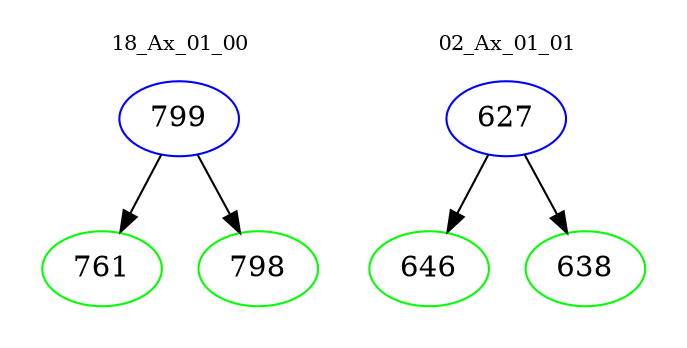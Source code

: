 digraph{
subgraph cluster_0 {
color = white
label = "18_Ax_01_00";
fontsize=10;
T0_799 [label="799", color="blue"]
T0_799 -> T0_761 [color="black"]
T0_761 [label="761", color="green"]
T0_799 -> T0_798 [color="black"]
T0_798 [label="798", color="green"]
}
subgraph cluster_1 {
color = white
label = "02_Ax_01_01";
fontsize=10;
T1_627 [label="627", color="blue"]
T1_627 -> T1_646 [color="black"]
T1_646 [label="646", color="green"]
T1_627 -> T1_638 [color="black"]
T1_638 [label="638", color="green"]
}
}
